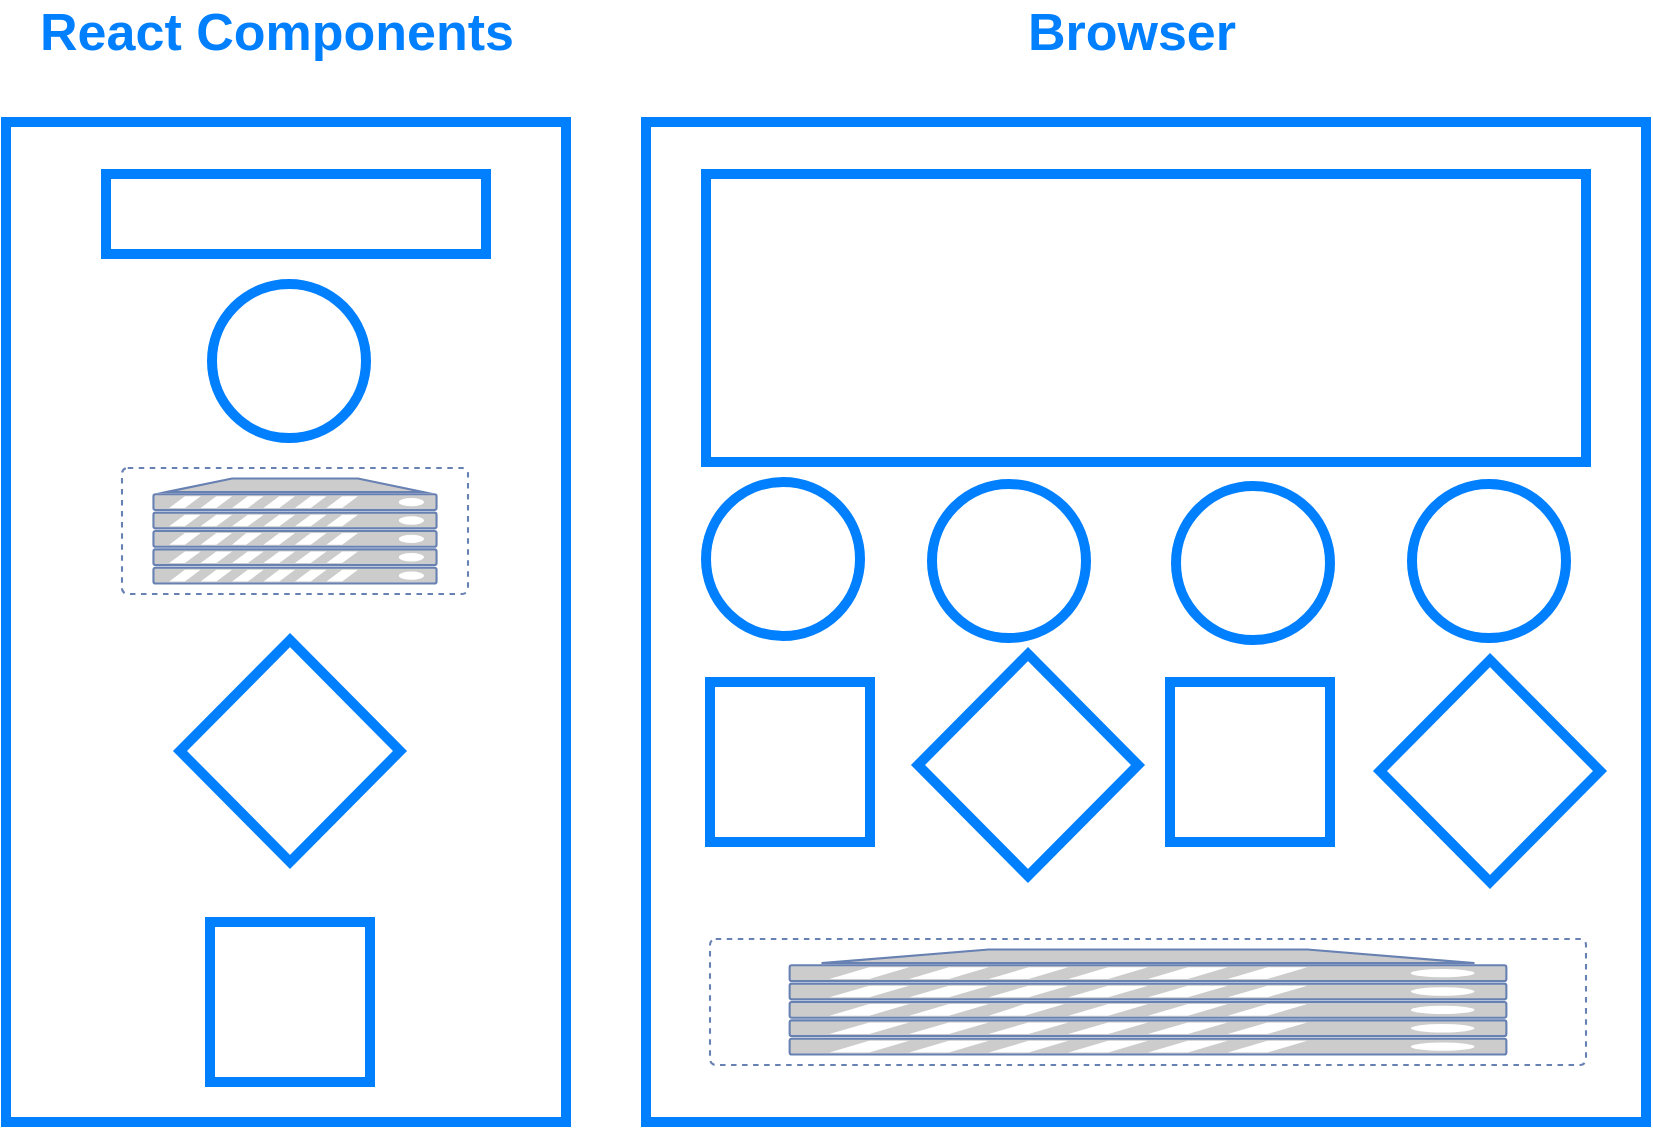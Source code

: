 <mxfile version="20.2.3" type="device"><diagram id="V-NbG4twj4_uk_xWPdZp" name="Page-1"><mxGraphModel dx="1774" dy="1136" grid="1" gridSize="10" guides="1" tooltips="1" connect="1" arrows="1" fold="1" page="1" pageScale="1" pageWidth="1169" pageHeight="827" math="0" shadow="0"><root><mxCell id="0"/><mxCell id="1" parent="0"/><mxCell id="98MlxtCYS1Z14DB_NtRs-9" value="" style="rounded=0;whiteSpace=wrap;html=1;fontSize=20;strokeWidth=5;strokeColor=#007FFF;" vertex="1" parent="1"><mxGeometry x="120" y="140" width="280" height="500" as="geometry"/></mxCell><mxCell id="98MlxtCYS1Z14DB_NtRs-2" value="" style="rounded=0;whiteSpace=wrap;html=1;strokeWidth=5;strokeColor=#007FFF;" vertex="1" parent="1"><mxGeometry x="170" y="166" width="190" height="40" as="geometry"/></mxCell><mxCell id="98MlxtCYS1Z14DB_NtRs-4" value="" style="ellipse;whiteSpace=wrap;html=1;aspect=fixed;strokeWidth=5;strokeColor=#007FFF;" vertex="1" parent="1"><mxGeometry x="223" y="221" width="77" height="77" as="geometry"/></mxCell><mxCell id="98MlxtCYS1Z14DB_NtRs-5" value="" style="rhombus;whiteSpace=wrap;html=1;strokeWidth=5;strokeColor=#007FFF;" vertex="1" parent="1"><mxGeometry x="207" y="399" width="110" height="111" as="geometry"/></mxCell><mxCell id="98MlxtCYS1Z14DB_NtRs-7" value="" style="whiteSpace=wrap;html=1;aspect=fixed;strokeWidth=5;strokeColor=#007FFF;" vertex="1" parent="1"><mxGeometry x="222" y="540" width="80" height="80" as="geometry"/></mxCell><mxCell id="98MlxtCYS1Z14DB_NtRs-8" value="React Components" style="text;html=1;strokeColor=none;fillColor=none;align=center;verticalAlign=middle;whiteSpace=wrap;rounded=0;fontSize=26;fontStyle=1;fontColor=#007FFF;" vertex="1" parent="1"><mxGeometry x="131" y="80" width="249" height="30" as="geometry"/></mxCell><mxCell id="98MlxtCYS1Z14DB_NtRs-10" value="" style="fontColor=#0066CC;verticalAlign=top;verticalLabelPosition=bottom;labelPosition=center;align=center;html=1;outlineConnect=0;fillColor=#CCCCCC;strokeColor=#6881B3;gradientColor=none;gradientDirection=north;strokeWidth=2;shape=mxgraph.networks.virtual_server;fontSize=20;" vertex="1" parent="1"><mxGeometry x="178" y="313" width="173" height="63" as="geometry"/></mxCell><mxCell id="98MlxtCYS1Z14DB_NtRs-11" value="" style="rounded=0;whiteSpace=wrap;html=1;fontSize=20;strokeWidth=5;strokeColor=#007FFF;" vertex="1" parent="1"><mxGeometry x="440" y="140" width="500" height="500" as="geometry"/></mxCell><mxCell id="98MlxtCYS1Z14DB_NtRs-12" value="" style="rounded=0;whiteSpace=wrap;html=1;strokeWidth=5;strokeColor=#007FFF;" vertex="1" parent="1"><mxGeometry x="470" y="166" width="440" height="144" as="geometry"/></mxCell><mxCell id="98MlxtCYS1Z14DB_NtRs-13" value="Browser" style="text;html=1;strokeColor=none;fillColor=none;align=center;verticalAlign=middle;whiteSpace=wrap;rounded=0;fontSize=26;fontStyle=1;fontColor=#007FFF;" vertex="1" parent="1"><mxGeometry x="583" y="80" width="200" height="30" as="geometry"/></mxCell><mxCell id="98MlxtCYS1Z14DB_NtRs-15" value="" style="ellipse;whiteSpace=wrap;html=1;aspect=fixed;strokeWidth=5;strokeColor=#007FFF;" vertex="1" parent="1"><mxGeometry x="470" y="320" width="77" height="77" as="geometry"/></mxCell><mxCell id="98MlxtCYS1Z14DB_NtRs-16" value="" style="ellipse;whiteSpace=wrap;html=1;aspect=fixed;strokeWidth=5;strokeColor=#007FFF;" vertex="1" parent="1"><mxGeometry x="583" y="321" width="77" height="77" as="geometry"/></mxCell><mxCell id="98MlxtCYS1Z14DB_NtRs-17" value="" style="ellipse;whiteSpace=wrap;html=1;aspect=fixed;strokeWidth=5;strokeColor=#007FFF;" vertex="1" parent="1"><mxGeometry x="705" y="322" width="77" height="77" as="geometry"/></mxCell><mxCell id="98MlxtCYS1Z14DB_NtRs-18" value="" style="ellipse;whiteSpace=wrap;html=1;aspect=fixed;strokeWidth=5;strokeColor=#007FFF;" vertex="1" parent="1"><mxGeometry x="823" y="321" width="77" height="77" as="geometry"/></mxCell><mxCell id="98MlxtCYS1Z14DB_NtRs-19" value="" style="whiteSpace=wrap;html=1;aspect=fixed;strokeWidth=5;strokeColor=#007FFF;" vertex="1" parent="1"><mxGeometry x="472" y="420" width="80" height="80" as="geometry"/></mxCell><mxCell id="98MlxtCYS1Z14DB_NtRs-20" value="" style="rhombus;whiteSpace=wrap;html=1;strokeWidth=5;strokeColor=#007FFF;" vertex="1" parent="1"><mxGeometry x="576" y="406" width="110" height="111" as="geometry"/></mxCell><mxCell id="98MlxtCYS1Z14DB_NtRs-24" value="" style="whiteSpace=wrap;html=1;aspect=fixed;strokeWidth=5;strokeColor=#007FFF;" vertex="1" parent="1"><mxGeometry x="702" y="420" width="80" height="80" as="geometry"/></mxCell><mxCell id="98MlxtCYS1Z14DB_NtRs-25" value="" style="rhombus;whiteSpace=wrap;html=1;strokeWidth=5;strokeColor=#007FFF;" vertex="1" parent="1"><mxGeometry x="807" y="409" width="110" height="111" as="geometry"/></mxCell><mxCell id="98MlxtCYS1Z14DB_NtRs-26" value="" style="fontColor=#0066CC;verticalAlign=top;verticalLabelPosition=bottom;labelPosition=center;align=center;html=1;outlineConnect=0;fillColor=#CCCCCC;strokeColor=#6881B3;gradientColor=none;gradientDirection=north;strokeWidth=2;shape=mxgraph.networks.virtual_server;fontSize=20;" vertex="1" parent="1"><mxGeometry x="472" y="548.5" width="438" height="63" as="geometry"/></mxCell></root></mxGraphModel></diagram></mxfile>